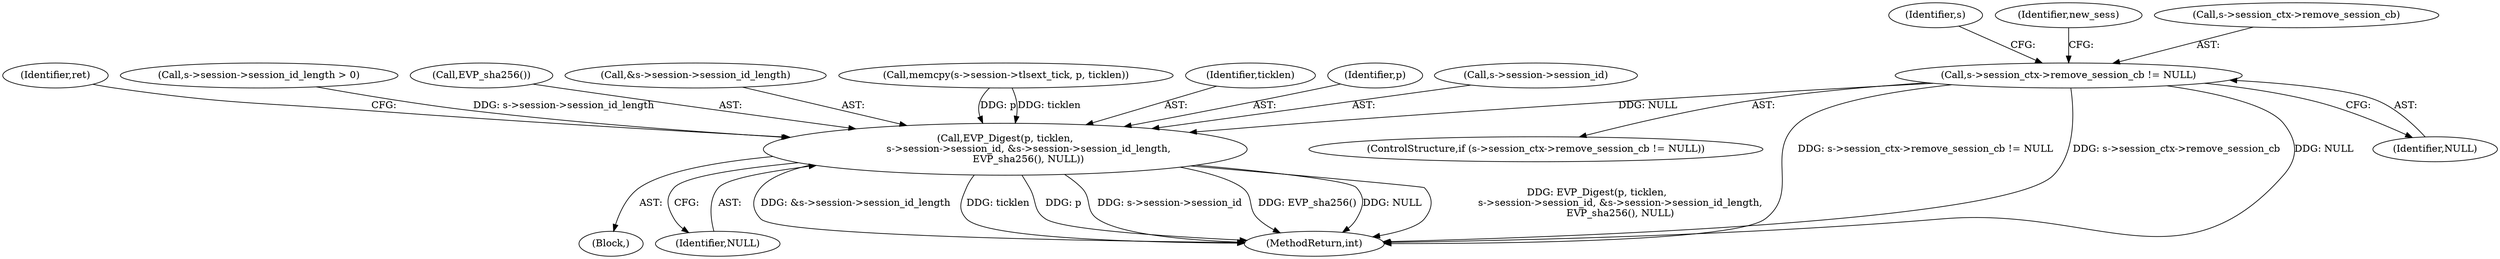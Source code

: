 digraph "0_openssl_98ece4eebfb6cd45cc8d550c6ac0022965071afc@API" {
"1000186" [label="(Call,s->session_ctx->remove_session_cb != NULL)"];
"1000308" [label="(Call,EVP_Digest(p, ticklen,\n               s->session->session_id, &s->session->session_id_length,\n               EVP_sha256(), NULL))"];
"1000108" [label="(Block,)"];
"1000325" [label="(Identifier,ret)"];
"1000158" [label="(Call,s->session->session_id_length > 0)"];
"1000322" [label="(Call,EVP_sha256())"];
"1000316" [label="(Call,&s->session->session_id_length)"];
"1000185" [label="(ControlStructure,if (s->session_ctx->remove_session_cb != NULL))"];
"1000293" [label="(Call,memcpy(s->session->tlsext_tick, p, ticklen))"];
"1000195" [label="(Identifier,s)"];
"1000310" [label="(Identifier,ticklen)"];
"1000212" [label="(Identifier,new_sess)"];
"1000187" [label="(Call,s->session_ctx->remove_session_cb)"];
"1000309" [label="(Identifier,p)"];
"1000323" [label="(Identifier,NULL)"];
"1000186" [label="(Call,s->session_ctx->remove_session_cb != NULL)"];
"1000308" [label="(Call,EVP_Digest(p, ticklen,\n               s->session->session_id, &s->session->session_id_length,\n               EVP_sha256(), NULL))"];
"1000343" [label="(MethodReturn,int)"];
"1000192" [label="(Identifier,NULL)"];
"1000311" [label="(Call,s->session->session_id)"];
"1000186" -> "1000185"  [label="AST: "];
"1000186" -> "1000192"  [label="CFG: "];
"1000187" -> "1000186"  [label="AST: "];
"1000192" -> "1000186"  [label="AST: "];
"1000195" -> "1000186"  [label="CFG: "];
"1000212" -> "1000186"  [label="CFG: "];
"1000186" -> "1000343"  [label="DDG: s->session_ctx->remove_session_cb != NULL"];
"1000186" -> "1000343"  [label="DDG: s->session_ctx->remove_session_cb"];
"1000186" -> "1000343"  [label="DDG: NULL"];
"1000186" -> "1000308"  [label="DDG: NULL"];
"1000308" -> "1000108"  [label="AST: "];
"1000308" -> "1000323"  [label="CFG: "];
"1000309" -> "1000308"  [label="AST: "];
"1000310" -> "1000308"  [label="AST: "];
"1000311" -> "1000308"  [label="AST: "];
"1000316" -> "1000308"  [label="AST: "];
"1000322" -> "1000308"  [label="AST: "];
"1000323" -> "1000308"  [label="AST: "];
"1000325" -> "1000308"  [label="CFG: "];
"1000308" -> "1000343"  [label="DDG: &s->session->session_id_length"];
"1000308" -> "1000343"  [label="DDG: ticklen"];
"1000308" -> "1000343"  [label="DDG: p"];
"1000308" -> "1000343"  [label="DDG: s->session->session_id"];
"1000308" -> "1000343"  [label="DDG: EVP_sha256()"];
"1000308" -> "1000343"  [label="DDG: NULL"];
"1000308" -> "1000343"  [label="DDG: EVP_Digest(p, ticklen,\n               s->session->session_id, &s->session->session_id_length,\n               EVP_sha256(), NULL)"];
"1000293" -> "1000308"  [label="DDG: p"];
"1000293" -> "1000308"  [label="DDG: ticklen"];
"1000158" -> "1000308"  [label="DDG: s->session->session_id_length"];
}
